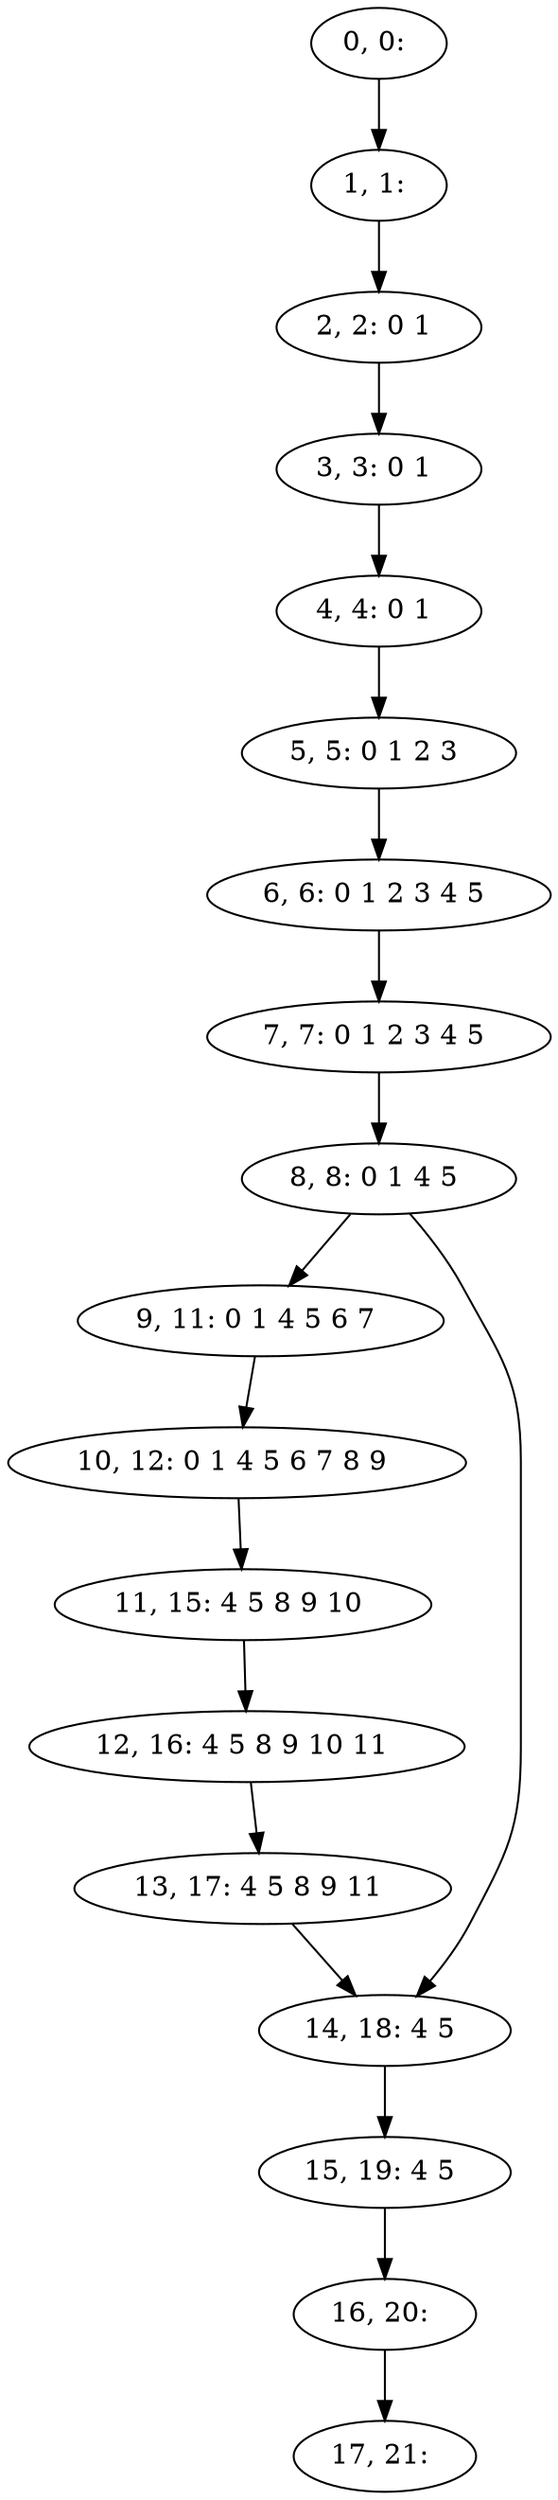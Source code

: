 digraph G {
0[label="0, 0: "];
1[label="1, 1: "];
2[label="2, 2: 0 1 "];
3[label="3, 3: 0 1 "];
4[label="4, 4: 0 1 "];
5[label="5, 5: 0 1 2 3 "];
6[label="6, 6: 0 1 2 3 4 5 "];
7[label="7, 7: 0 1 2 3 4 5 "];
8[label="8, 8: 0 1 4 5 "];
9[label="9, 11: 0 1 4 5 6 7 "];
10[label="10, 12: 0 1 4 5 6 7 8 9 "];
11[label="11, 15: 4 5 8 9 10 "];
12[label="12, 16: 4 5 8 9 10 11 "];
13[label="13, 17: 4 5 8 9 11 "];
14[label="14, 18: 4 5 "];
15[label="15, 19: 4 5 "];
16[label="16, 20: "];
17[label="17, 21: "];
0->1 ;
1->2 ;
2->3 ;
3->4 ;
4->5 ;
5->6 ;
6->7 ;
7->8 ;
8->9 ;
8->14 ;
9->10 ;
10->11 ;
11->12 ;
12->13 ;
13->14 ;
14->15 ;
15->16 ;
16->17 ;
}
